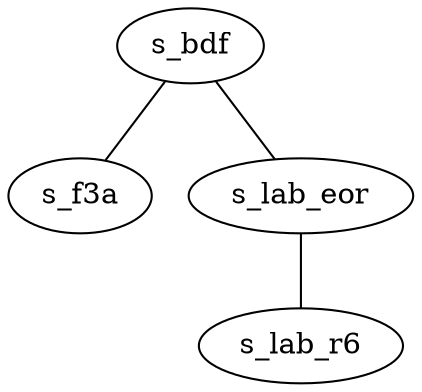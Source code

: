 /* simplified_gates_topology.dot
   Craig Riecke, CoSciN Developer/Analyst, August, 2015

   Based on gates_topology, but streamlined for easy experiments
   */ 
strict graph gates {
  s_bdf [ dpid = 189 , core = true ] ;  /* BD */
  s_f3a [ dpid = 243 ];
  s_lab_eor [ dpid = 224, core = true ] ; /* E0 */
  s_lab_r6  [ dpid = 230 ] ; /* E6 */

  /* Floor switches are connected in a star to s_bdf */
  s_bdf -- s_f3a [ src_port = 23, dport = 47 ];

  /* Syslab switches are connected in a star to s_lab_eor */
  s_lab_eor -- s_lab_r6  [ src_port = 29,  dport = 49 ];

  /* Links between stars */
  s_bdf -- s_lab_eor [ src_port = 45, dport = 47 ];
}
